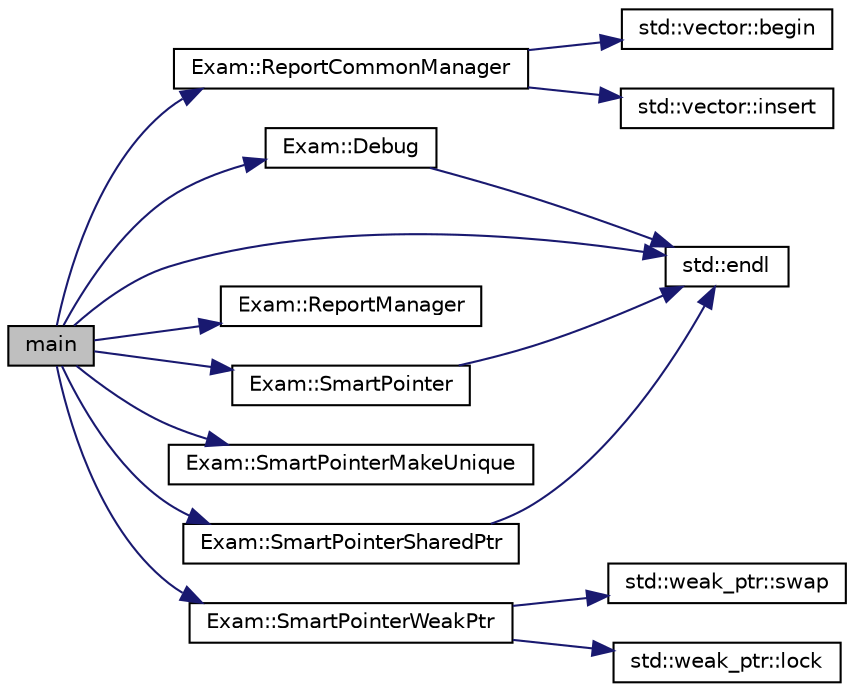 digraph "main"
{
 // INTERACTIVE_SVG=YES
 // LATEX_PDF_SIZE
  bgcolor="transparent";
  edge [fontname="Helvetica",fontsize="10",labelfontname="Helvetica",labelfontsize="10"];
  node [fontname="Helvetica",fontsize="10",shape=record];
  rankdir="LR";
  Node1 [label="main",height=0.2,width=0.4,color="black", fillcolor="grey75", style="filled", fontcolor="black",tooltip=" "];
  Node1 -> Node2 [color="midnightblue",fontsize="10",style="solid",fontname="Helvetica"];
  Node2 [label="Exam::Debug",height=0.2,width=0.4,color="black",URL="$d8/dc7/class_exam.html#ae1b2e01cd24e2e8b018c9615bd3c51b2",tooltip=" "];
  Node2 -> Node3 [color="midnightblue",fontsize="10",style="solid",fontname="Helvetica"];
  Node3 [label="std::endl",height=0.2,width=0.4,color="black",URL="/Users/shi-rongliu/html_book_20190607/cppreference-doxygen-web.tag.xml$cpp/io/manip/endl.html#",tooltip=" "];
  Node1 -> Node3 [color="midnightblue",fontsize="10",style="solid",fontname="Helvetica"];
  Node1 -> Node4 [color="midnightblue",fontsize="10",style="solid",fontname="Helvetica"];
  Node4 [label="Exam::ReportCommonManager",height=0.2,width=0.4,color="black",URL="$d8/dc7/class_exam.html#a1b2452d3f51a8df35e64fb59bf0aa23e",tooltip=" "];
  Node4 -> Node5 [color="midnightblue",fontsize="10",style="solid",fontname="Helvetica"];
  Node5 [label="std::vector::begin",height=0.2,width=0.4,color="black",URL="/Users/shi-rongliu/html_book_20190607/cppreference-doxygen-web.tag.xml$cpp/container/vector/begin.html#",tooltip=" "];
  Node4 -> Node6 [color="midnightblue",fontsize="10",style="solid",fontname="Helvetica"];
  Node6 [label="std::vector::insert",height=0.2,width=0.4,color="black",URL="/Users/shi-rongliu/html_book_20190607/cppreference-doxygen-web.tag.xml$cpp/container/vector/insert.html#",tooltip=" "];
  Node1 -> Node7 [color="midnightblue",fontsize="10",style="solid",fontname="Helvetica"];
  Node7 [label="Exam::ReportManager",height=0.2,width=0.4,color="black",URL="$d8/dc7/class_exam.html#ae7452eae2a095907d188e773a4b6c6b2",tooltip=" "];
  Node1 -> Node8 [color="midnightblue",fontsize="10",style="solid",fontname="Helvetica"];
  Node8 [label="Exam::SmartPointer",height=0.2,width=0.4,color="black",URL="$d8/dc7/class_exam.html#a6130e2e66273c70806355ec315f5e88e",tooltip=" "];
  Node8 -> Node3 [color="midnightblue",fontsize="10",style="solid",fontname="Helvetica"];
  Node1 -> Node9 [color="midnightblue",fontsize="10",style="solid",fontname="Helvetica"];
  Node9 [label="Exam::SmartPointerMakeUnique",height=0.2,width=0.4,color="black",URL="$d8/dc7/class_exam.html#a87ed519c05f9763a7c879beeaebd2cc6",tooltip=" "];
  Node1 -> Node10 [color="midnightblue",fontsize="10",style="solid",fontname="Helvetica"];
  Node10 [label="Exam::SmartPointerSharedPtr",height=0.2,width=0.4,color="black",URL="$d8/dc7/class_exam.html#a6f6cd5b30101abbbe6ba73d374a4405c",tooltip=" "];
  Node10 -> Node3 [color="midnightblue",fontsize="10",style="solid",fontname="Helvetica"];
  Node1 -> Node11 [color="midnightblue",fontsize="10",style="solid",fontname="Helvetica"];
  Node11 [label="Exam::SmartPointerWeakPtr",height=0.2,width=0.4,color="black",URL="$d8/dc7/class_exam.html#a1fe23c172d6f25abe34359783d82711b",tooltip=" "];
  Node11 -> Node12 [color="midnightblue",fontsize="10",style="solid",fontname="Helvetica"];
  Node12 [label="std::weak_ptr::lock",height=0.2,width=0.4,color="black",URL="/Users/shi-rongliu/html_book_20190607/cppreference-doxygen-web.tag.xml$cpp/memory/weak_ptr/lock.html#",tooltip=" "];
  Node11 -> Node13 [color="midnightblue",fontsize="10",style="solid",fontname="Helvetica"];
  Node13 [label="std::weak_ptr::swap",height=0.2,width=0.4,color="black",URL="/Users/shi-rongliu/html_book_20190607/cppreference-doxygen-web.tag.xml$cpp/memory/weak_ptr/swap.html#",tooltip=" "];
}
